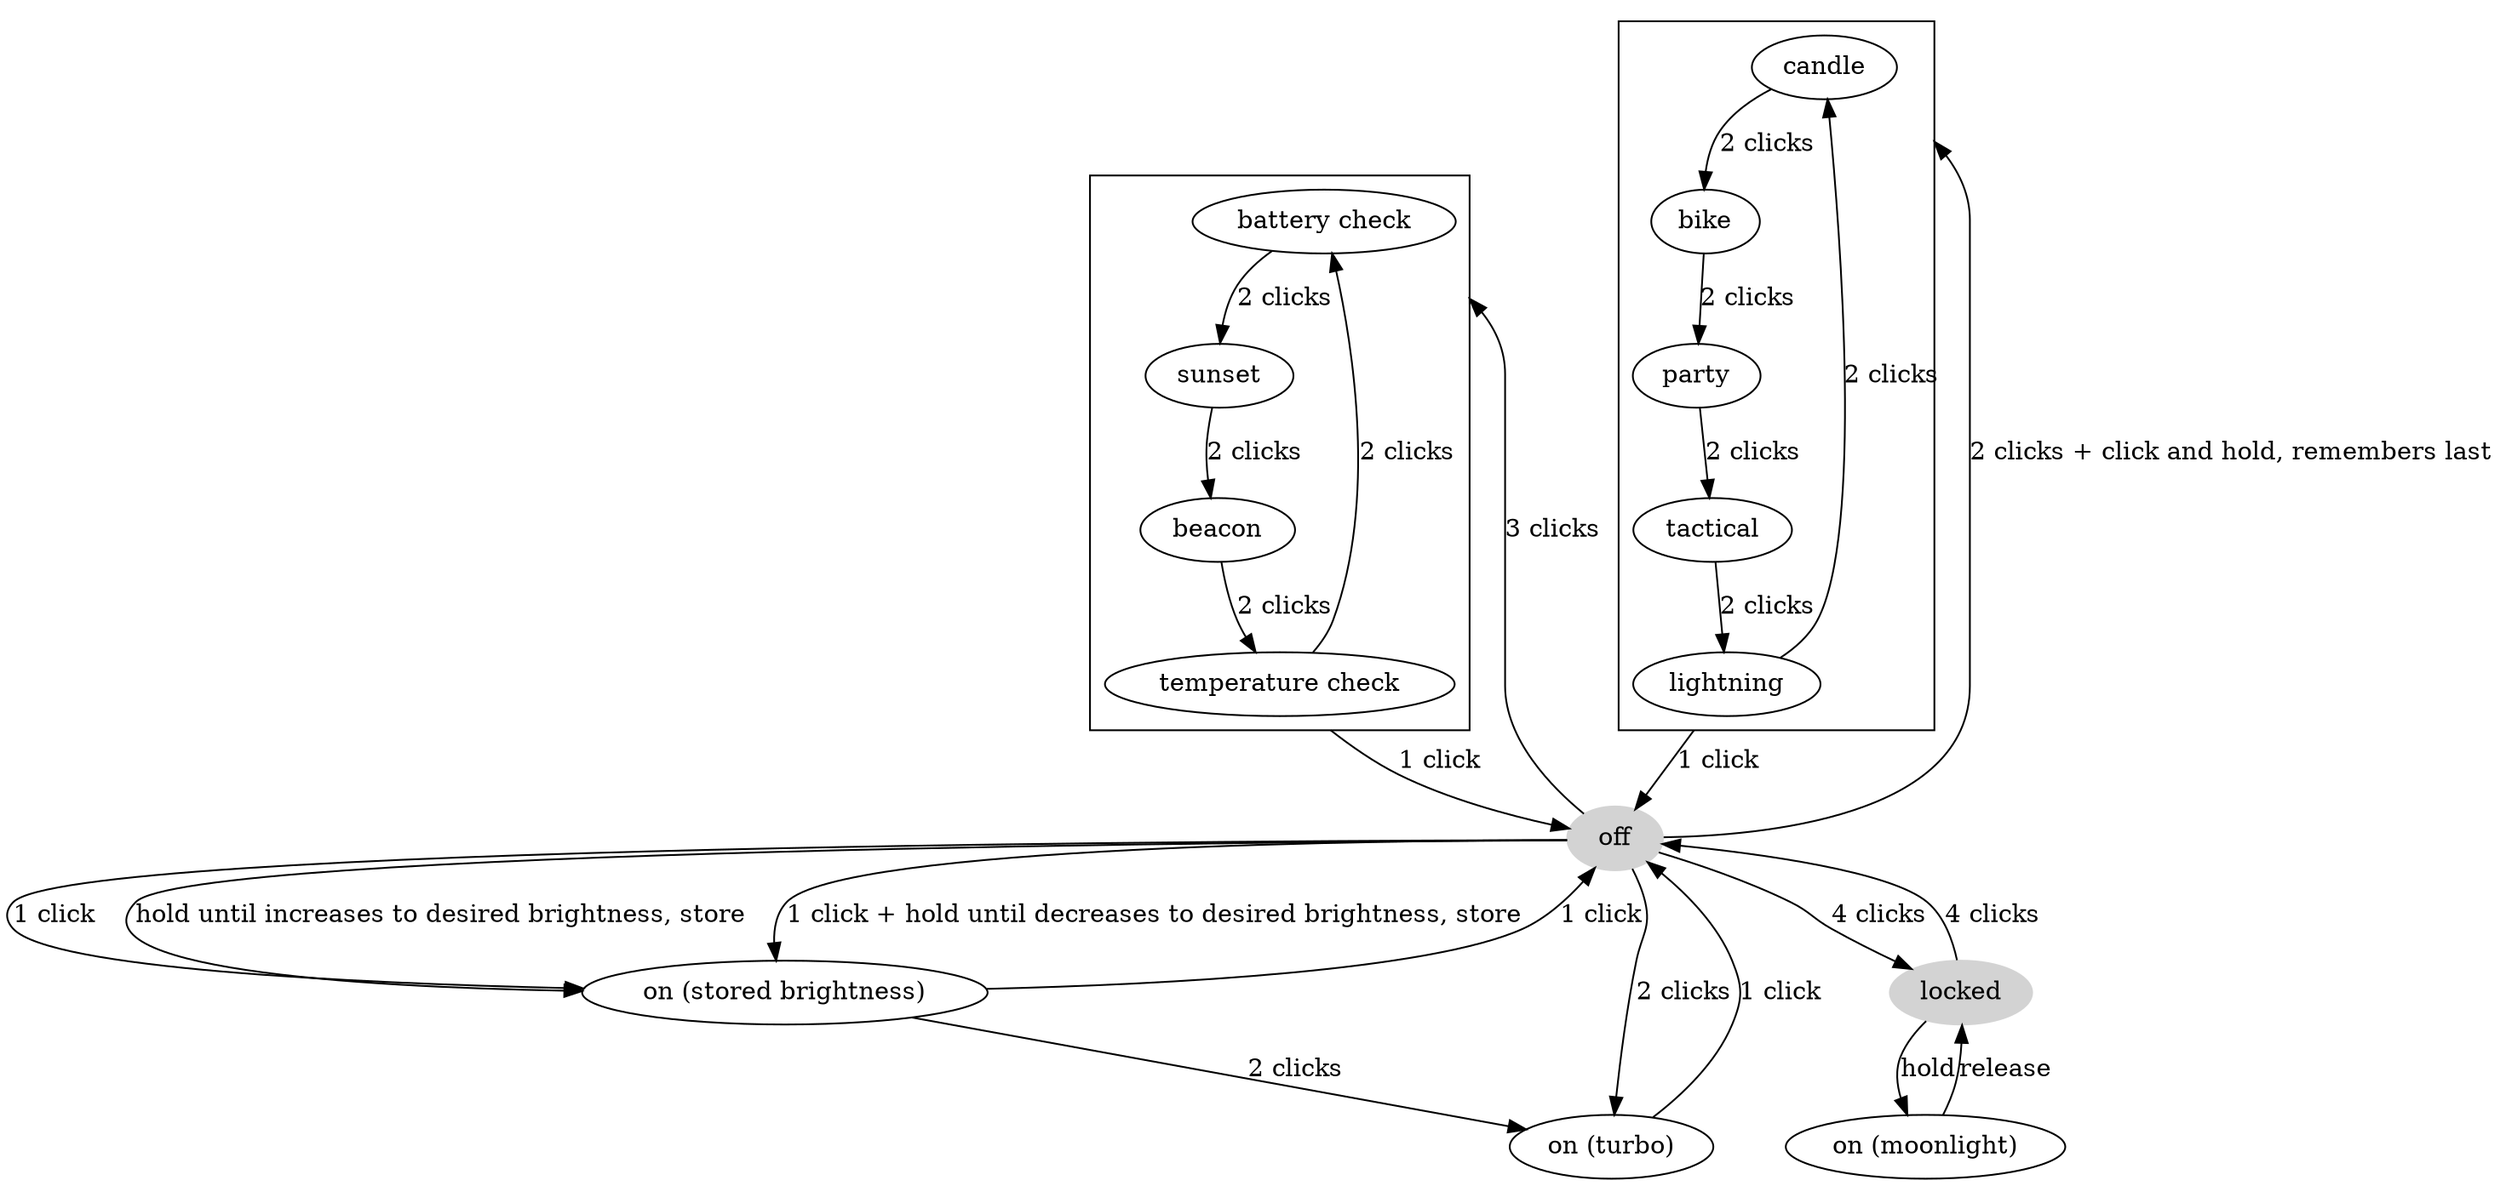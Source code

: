digraph {
  compound=true

  off[style="filled",color="lightgrey"]
  off -> "on (stored brightness)"[label="1 click"];
  off -> "on (stored brightness)"[label="hold until increases to desired brightness, store"];
  off -> "on (turbo)"[label="2 clicks"];
  off -> "on (stored brightness)"[label="1 click + hold until decreases to desired brightness, store"];
  off -> locked[label="4 clicks"];

  off -> "battery check"[label="3 clicks",lhead="cluster_utility"];
  "temperature check" -> off[label="1 click",ltail="cluster_utility"]
  subgraph cluster_utility {
    "battery check" -> "sunset"[label="2 clicks"]
    sunset -> beacon[label="2 clicks"]
    beacon -> "temperature check"[label="2 clicks"]
    "temperature check" -> "battery check"[label="2 clicks"]
  }

  off -> candle[label="2 clicks + click and hold, remembers last",lhead="cluster_strobe"];
  lightning -> off[label="1 click",ltail="cluster_strobe"];
  subgraph cluster_strobe {
    candle -> bike[label="2 clicks"]
    bike -> party[label="2 clicks"]
    party -> tactical[label="2 clicks"]
    tactical -> lightning[label="2 clicks"]
    lightning -> "candle"[label="2 clicks"]
  }

  locked[style="filled",color="lightgrey"]
  locked -> off[label="4 clicks"];
  locked -> "on (moonlight)"[label="hold"];

  "on (moonlight)" -> "locked"[label="release"];
  "on (stored brightness)" -> off[label="1 click"];
  "on (stored brightness)" -> "on (turbo)"[label="2 clicks"];
  "on (turbo)" -> off[label="1 click"];
}
